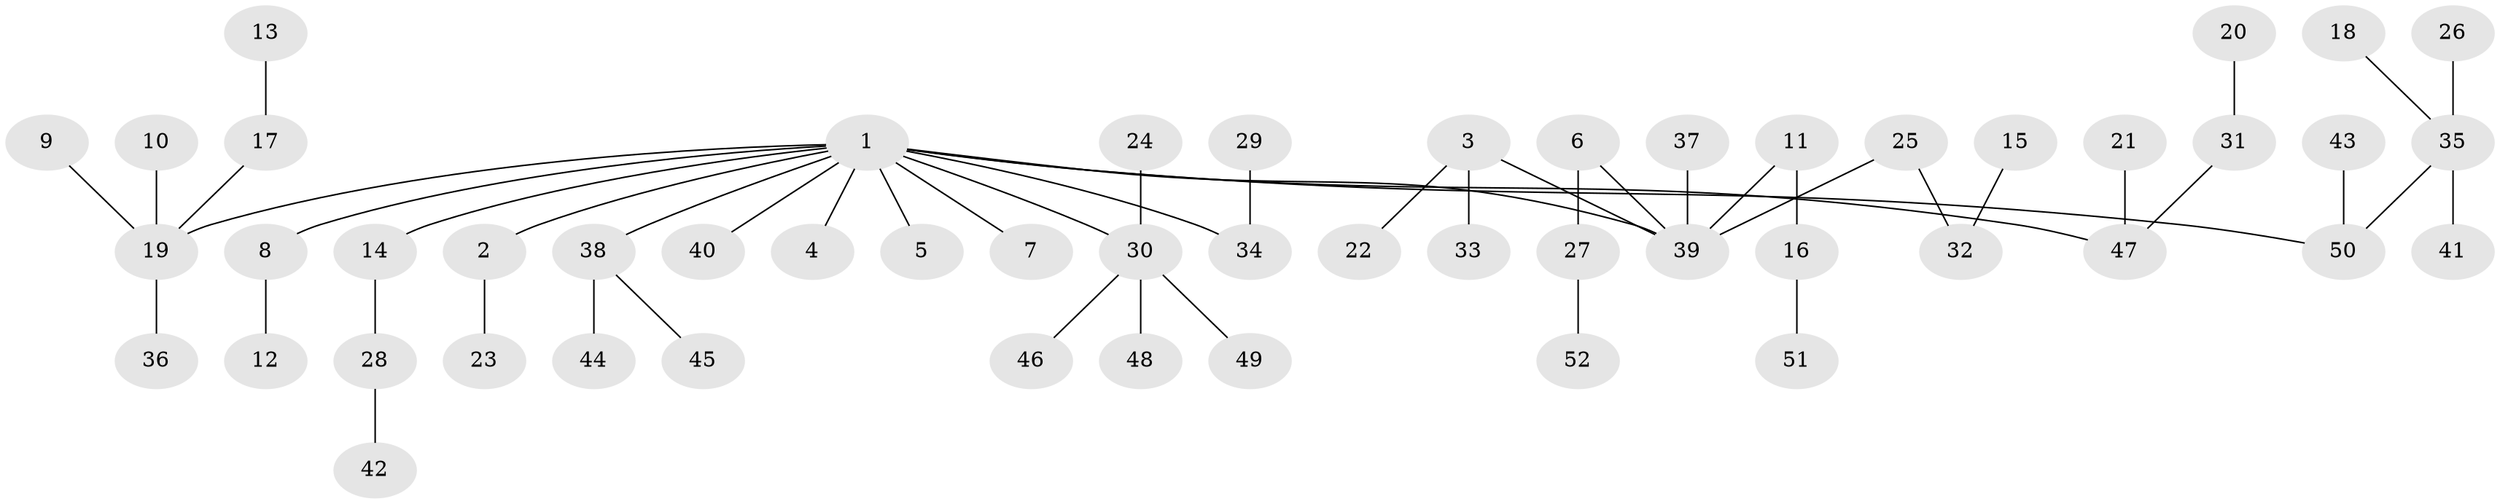 // original degree distribution, {9: 0.009615384615384616, 7: 0.009615384615384616, 2: 0.25961538461538464, 4: 0.0673076923076923, 6: 0.019230769230769232, 3: 0.10576923076923077, 5: 0.019230769230769232, 1: 0.5096153846153846}
// Generated by graph-tools (version 1.1) at 2025/26/03/09/25 03:26:25]
// undirected, 52 vertices, 51 edges
graph export_dot {
graph [start="1"]
  node [color=gray90,style=filled];
  1;
  2;
  3;
  4;
  5;
  6;
  7;
  8;
  9;
  10;
  11;
  12;
  13;
  14;
  15;
  16;
  17;
  18;
  19;
  20;
  21;
  22;
  23;
  24;
  25;
  26;
  27;
  28;
  29;
  30;
  31;
  32;
  33;
  34;
  35;
  36;
  37;
  38;
  39;
  40;
  41;
  42;
  43;
  44;
  45;
  46;
  47;
  48;
  49;
  50;
  51;
  52;
  1 -- 2 [weight=1.0];
  1 -- 4 [weight=1.0];
  1 -- 5 [weight=1.0];
  1 -- 7 [weight=1.0];
  1 -- 8 [weight=1.0];
  1 -- 14 [weight=1.0];
  1 -- 19 [weight=1.0];
  1 -- 30 [weight=1.0];
  1 -- 34 [weight=1.0];
  1 -- 38 [weight=1.0];
  1 -- 39 [weight=1.0];
  1 -- 40 [weight=1.0];
  1 -- 47 [weight=1.0];
  1 -- 50 [weight=1.0];
  2 -- 23 [weight=1.0];
  3 -- 22 [weight=1.0];
  3 -- 33 [weight=1.0];
  3 -- 39 [weight=1.0];
  6 -- 27 [weight=1.0];
  6 -- 39 [weight=1.0];
  8 -- 12 [weight=1.0];
  9 -- 19 [weight=1.0];
  10 -- 19 [weight=1.0];
  11 -- 16 [weight=1.0];
  11 -- 39 [weight=1.0];
  13 -- 17 [weight=1.0];
  14 -- 28 [weight=1.0];
  15 -- 32 [weight=1.0];
  16 -- 51 [weight=1.0];
  17 -- 19 [weight=1.0];
  18 -- 35 [weight=1.0];
  19 -- 36 [weight=1.0];
  20 -- 31 [weight=1.0];
  21 -- 47 [weight=1.0];
  24 -- 30 [weight=1.0];
  25 -- 32 [weight=1.0];
  25 -- 39 [weight=1.0];
  26 -- 35 [weight=1.0];
  27 -- 52 [weight=1.0];
  28 -- 42 [weight=1.0];
  29 -- 34 [weight=1.0];
  30 -- 46 [weight=1.0];
  30 -- 48 [weight=1.0];
  30 -- 49 [weight=1.0];
  31 -- 47 [weight=1.0];
  35 -- 41 [weight=1.0];
  35 -- 50 [weight=1.0];
  37 -- 39 [weight=1.0];
  38 -- 44 [weight=1.0];
  38 -- 45 [weight=1.0];
  43 -- 50 [weight=1.0];
}
